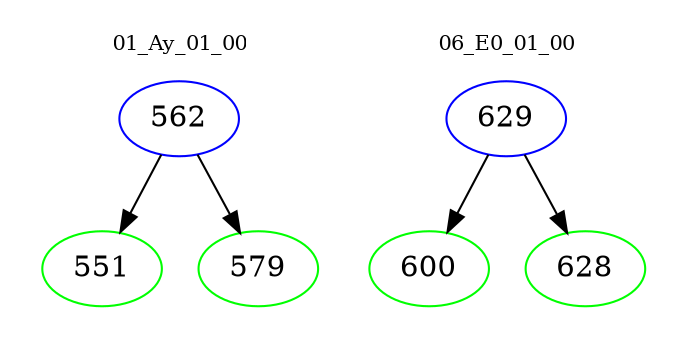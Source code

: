 digraph{
subgraph cluster_0 {
color = white
label = "01_Ay_01_00";
fontsize=10;
T0_562 [label="562", color="blue"]
T0_562 -> T0_551 [color="black"]
T0_551 [label="551", color="green"]
T0_562 -> T0_579 [color="black"]
T0_579 [label="579", color="green"]
}
subgraph cluster_1 {
color = white
label = "06_E0_01_00";
fontsize=10;
T1_629 [label="629", color="blue"]
T1_629 -> T1_600 [color="black"]
T1_600 [label="600", color="green"]
T1_629 -> T1_628 [color="black"]
T1_628 [label="628", color="green"]
}
}
